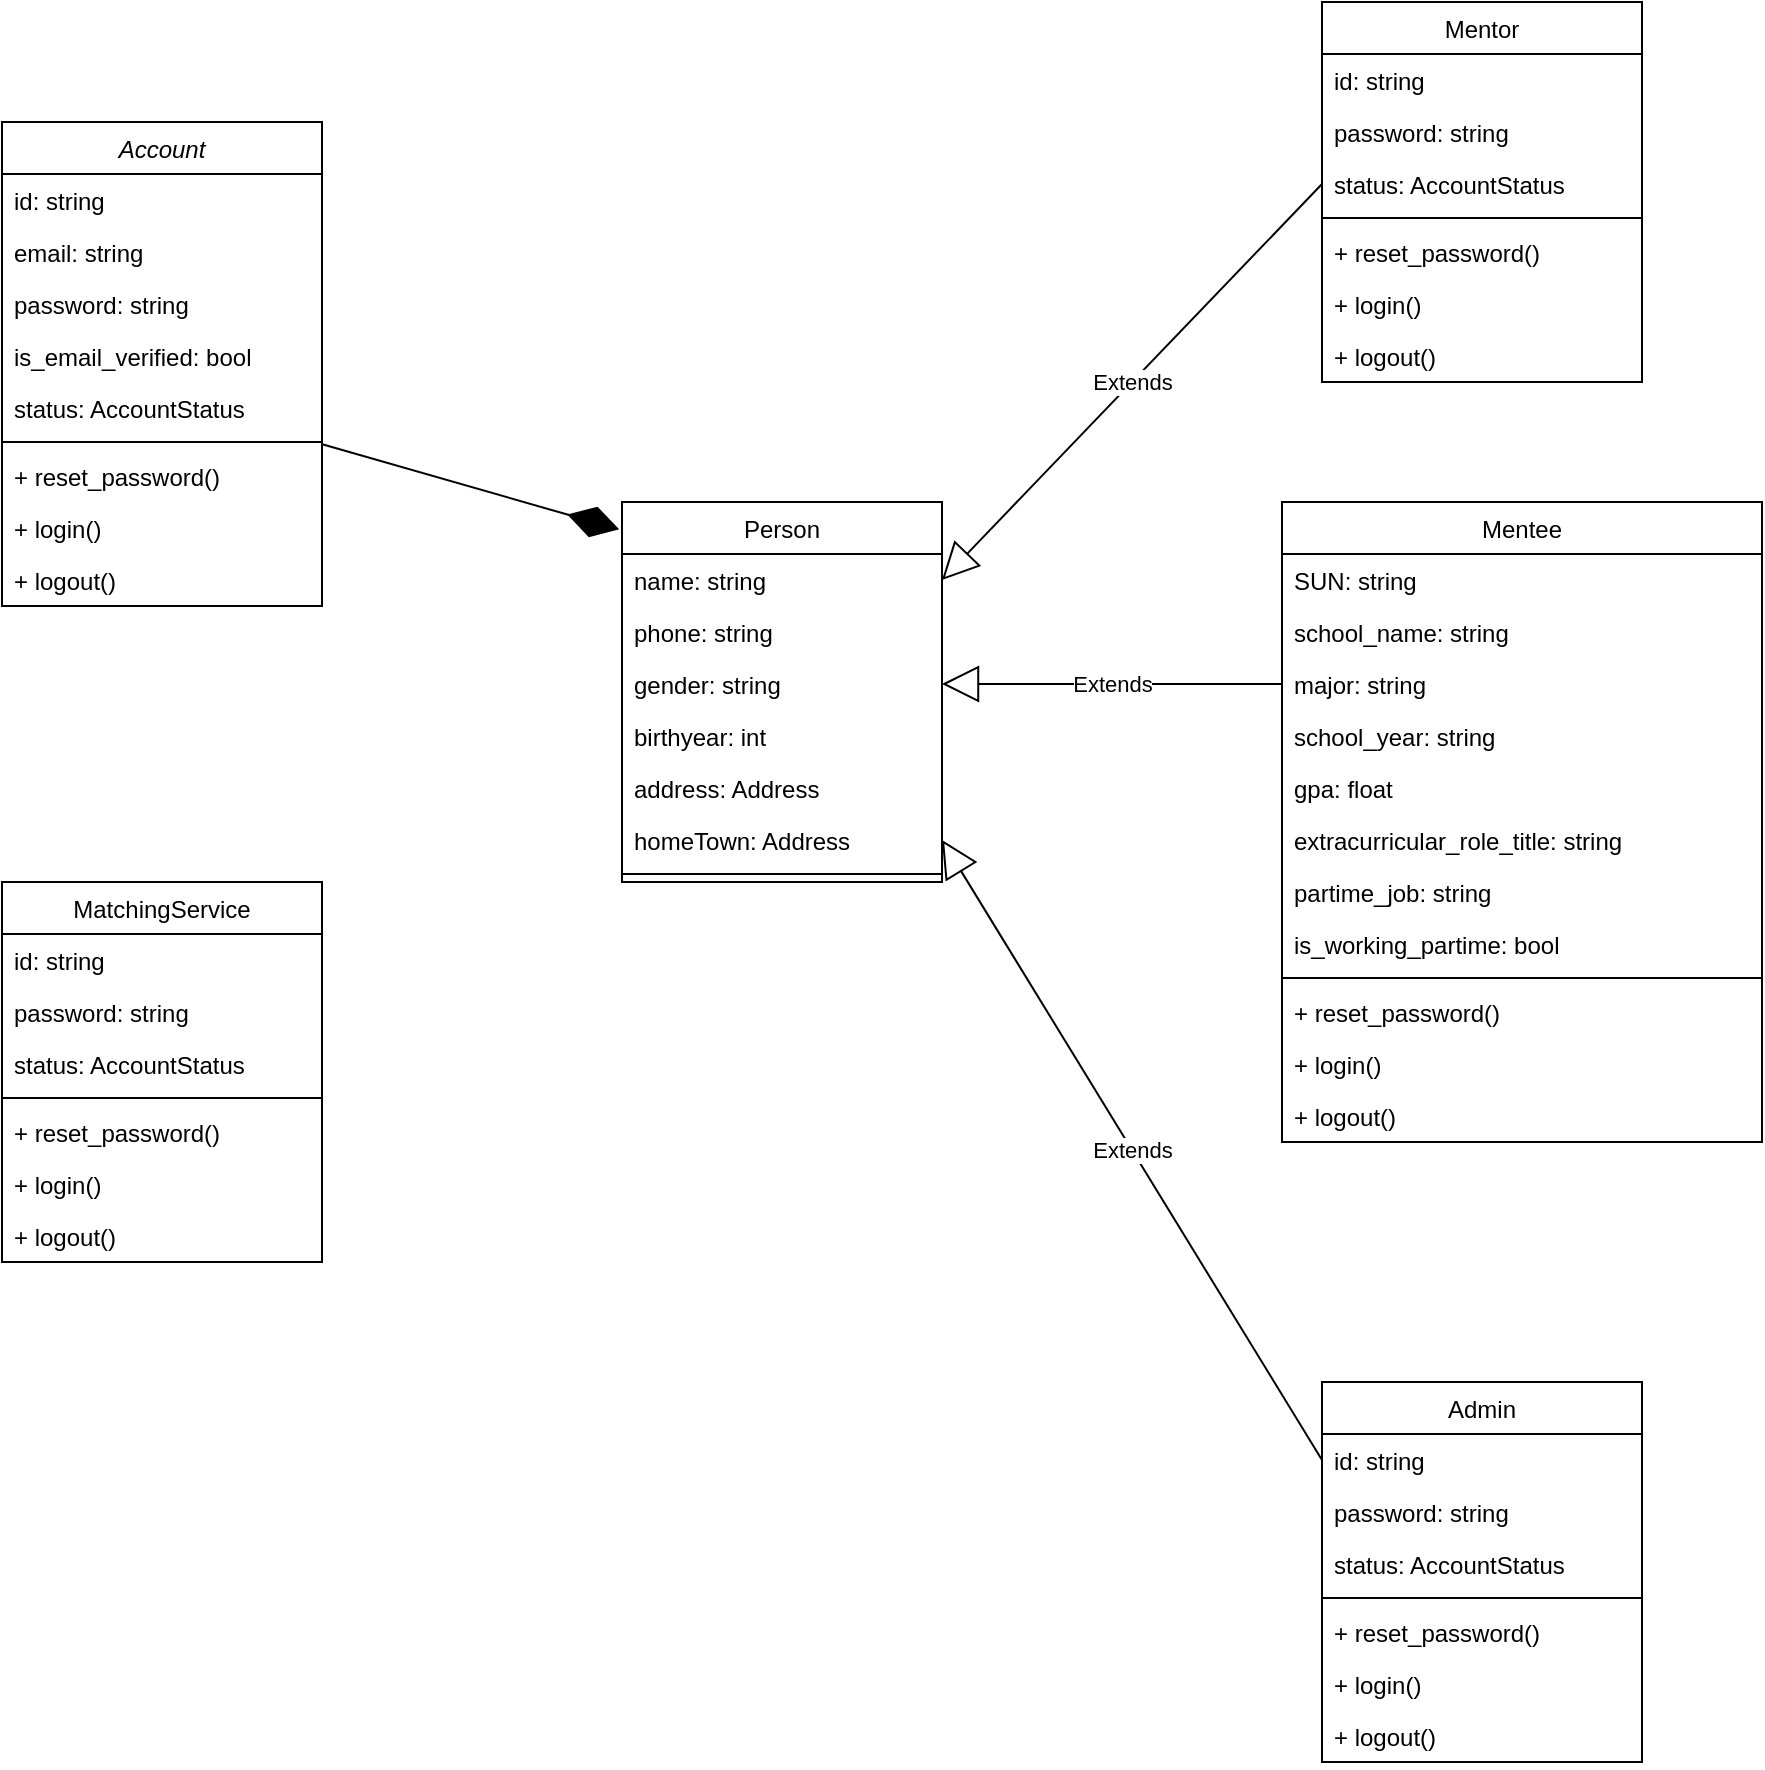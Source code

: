 <mxfile version="26.0.8">
  <diagram id="C5RBs43oDa-KdzZeNtuy" name="Page-1">
    <mxGraphModel dx="2117" dy="662" grid="1" gridSize="10" guides="1" tooltips="1" connect="1" arrows="1" fold="1" page="1" pageScale="1" pageWidth="827" pageHeight="1169" math="0" shadow="0">
      <root>
        <mxCell id="WIyWlLk6GJQsqaUBKTNV-0" />
        <mxCell id="WIyWlLk6GJQsqaUBKTNV-1" parent="WIyWlLk6GJQsqaUBKTNV-0" />
        <mxCell id="zkfFHV4jXpPFQw0GAbJ--0" value="Account" style="swimlane;fontStyle=2;align=center;verticalAlign=top;childLayout=stackLayout;horizontal=1;startSize=26;horizontalStack=0;resizeParent=1;resizeLast=0;collapsible=1;marginBottom=0;rounded=0;shadow=0;strokeWidth=1;" parent="WIyWlLk6GJQsqaUBKTNV-1" vertex="1">
          <mxGeometry x="-420" y="80" width="160" height="242" as="geometry">
            <mxRectangle x="230" y="140" width="160" height="26" as="alternateBounds" />
          </mxGeometry>
        </mxCell>
        <mxCell id="zkfFHV4jXpPFQw0GAbJ--1" value="id: string" style="text;align=left;verticalAlign=top;spacingLeft=4;spacingRight=4;overflow=hidden;rotatable=0;points=[[0,0.5],[1,0.5]];portConstraint=eastwest;" parent="zkfFHV4jXpPFQw0GAbJ--0" vertex="1">
          <mxGeometry y="26" width="160" height="26" as="geometry" />
        </mxCell>
        <mxCell id="LLygvno9lQtQrN28Qpoy-91" value="email: string" style="text;align=left;verticalAlign=top;spacingLeft=4;spacingRight=4;overflow=hidden;rotatable=0;points=[[0,0.5],[1,0.5]];portConstraint=eastwest;" vertex="1" parent="zkfFHV4jXpPFQw0GAbJ--0">
          <mxGeometry y="52" width="160" height="26" as="geometry" />
        </mxCell>
        <mxCell id="zkfFHV4jXpPFQw0GAbJ--2" value="password: string    " style="text;align=left;verticalAlign=top;spacingLeft=4;spacingRight=4;overflow=hidden;rotatable=0;points=[[0,0.5],[1,0.5]];portConstraint=eastwest;rounded=0;shadow=0;html=0;" parent="zkfFHV4jXpPFQw0GAbJ--0" vertex="1">
          <mxGeometry y="78" width="160" height="26" as="geometry" />
        </mxCell>
        <mxCell id="LLygvno9lQtQrN28Qpoy-101" value="is_email_verified: bool" style="text;align=left;verticalAlign=top;spacingLeft=4;spacingRight=4;overflow=hidden;rotatable=0;points=[[0,0.5],[1,0.5]];portConstraint=eastwest;rounded=0;shadow=0;html=0;" vertex="1" parent="zkfFHV4jXpPFQw0GAbJ--0">
          <mxGeometry y="104" width="160" height="26" as="geometry" />
        </mxCell>
        <mxCell id="zkfFHV4jXpPFQw0GAbJ--3" value="status: AccountStatus" style="text;align=left;verticalAlign=top;spacingLeft=4;spacingRight=4;overflow=hidden;rotatable=0;points=[[0,0.5],[1,0.5]];portConstraint=eastwest;rounded=0;shadow=0;html=0;" parent="zkfFHV4jXpPFQw0GAbJ--0" vertex="1">
          <mxGeometry y="130" width="160" height="26" as="geometry" />
        </mxCell>
        <mxCell id="zkfFHV4jXpPFQw0GAbJ--4" value="" style="line;html=1;strokeWidth=1;align=left;verticalAlign=middle;spacingTop=-1;spacingLeft=3;spacingRight=3;rotatable=0;labelPosition=right;points=[];portConstraint=eastwest;" parent="zkfFHV4jXpPFQw0GAbJ--0" vertex="1">
          <mxGeometry y="156" width="160" height="8" as="geometry" />
        </mxCell>
        <mxCell id="zkfFHV4jXpPFQw0GAbJ--5" value="+ reset_password()&#xa;" style="text;align=left;verticalAlign=top;spacingLeft=4;spacingRight=4;overflow=hidden;rotatable=0;points=[[0,0.5],[1,0.5]];portConstraint=eastwest;" parent="zkfFHV4jXpPFQw0GAbJ--0" vertex="1">
          <mxGeometry y="164" width="160" height="26" as="geometry" />
        </mxCell>
        <mxCell id="LLygvno9lQtQrN28Qpoy-14" value="+ login()" style="text;align=left;verticalAlign=top;spacingLeft=4;spacingRight=4;overflow=hidden;rotatable=0;points=[[0,0.5],[1,0.5]];portConstraint=eastwest;" vertex="1" parent="zkfFHV4jXpPFQw0GAbJ--0">
          <mxGeometry y="190" width="160" height="26" as="geometry" />
        </mxCell>
        <mxCell id="LLygvno9lQtQrN28Qpoy-15" value="+ logout()" style="text;align=left;verticalAlign=top;spacingLeft=4;spacingRight=4;overflow=hidden;rotatable=0;points=[[0,0.5],[1,0.5]];portConstraint=eastwest;" vertex="1" parent="zkfFHV4jXpPFQw0GAbJ--0">
          <mxGeometry y="216" width="160" height="26" as="geometry" />
        </mxCell>
        <mxCell id="LLygvno9lQtQrN28Qpoy-17" value="Person" style="swimlane;fontStyle=0;align=center;verticalAlign=top;childLayout=stackLayout;horizontal=1;startSize=26;horizontalStack=0;resizeParent=1;resizeLast=0;collapsible=1;marginBottom=0;rounded=0;shadow=0;strokeWidth=1;" vertex="1" parent="WIyWlLk6GJQsqaUBKTNV-1">
          <mxGeometry x="-110" y="270" width="160" height="190" as="geometry">
            <mxRectangle x="230" y="140" width="160" height="26" as="alternateBounds" />
          </mxGeometry>
        </mxCell>
        <mxCell id="LLygvno9lQtQrN28Qpoy-19" value="name: string" style="text;align=left;verticalAlign=top;spacingLeft=4;spacingRight=4;overflow=hidden;rotatable=0;points=[[0,0.5],[1,0.5]];portConstraint=eastwest;rounded=0;shadow=0;html=0;" vertex="1" parent="LLygvno9lQtQrN28Qpoy-17">
          <mxGeometry y="26" width="160" height="26" as="geometry" />
        </mxCell>
        <mxCell id="LLygvno9lQtQrN28Qpoy-123" value="phone: string" style="text;align=left;verticalAlign=top;spacingLeft=4;spacingRight=4;overflow=hidden;rotatable=0;points=[[0,0.5],[1,0.5]];portConstraint=eastwest;rounded=0;shadow=0;html=0;" vertex="1" parent="LLygvno9lQtQrN28Qpoy-17">
          <mxGeometry y="52" width="160" height="26" as="geometry" />
        </mxCell>
        <mxCell id="LLygvno9lQtQrN28Qpoy-126" value="gender: string" style="text;align=left;verticalAlign=top;spacingLeft=4;spacingRight=4;overflow=hidden;rotatable=0;points=[[0,0.5],[1,0.5]];portConstraint=eastwest;rounded=0;shadow=0;html=0;" vertex="1" parent="LLygvno9lQtQrN28Qpoy-17">
          <mxGeometry y="78" width="160" height="26" as="geometry" />
        </mxCell>
        <mxCell id="LLygvno9lQtQrN28Qpoy-127" value="birthyear: int" style="text;align=left;verticalAlign=top;spacingLeft=4;spacingRight=4;overflow=hidden;rotatable=0;points=[[0,0.5],[1,0.5]];portConstraint=eastwest;rounded=0;shadow=0;html=0;" vertex="1" parent="LLygvno9lQtQrN28Qpoy-17">
          <mxGeometry y="104" width="160" height="26" as="geometry" />
        </mxCell>
        <mxCell id="LLygvno9lQtQrN28Qpoy-122" value="address: Address" style="text;align=left;verticalAlign=top;spacingLeft=4;spacingRight=4;overflow=hidden;rotatable=0;points=[[0,0.5],[1,0.5]];portConstraint=eastwest;rounded=0;shadow=0;html=0;" vertex="1" parent="LLygvno9lQtQrN28Qpoy-17">
          <mxGeometry y="130" width="160" height="26" as="geometry" />
        </mxCell>
        <mxCell id="LLygvno9lQtQrN28Qpoy-128" value="homeTown: Address" style="text;align=left;verticalAlign=top;spacingLeft=4;spacingRight=4;overflow=hidden;rotatable=0;points=[[0,0.5],[1,0.5]];portConstraint=eastwest;rounded=0;shadow=0;html=0;" vertex="1" parent="LLygvno9lQtQrN28Qpoy-17">
          <mxGeometry y="156" width="160" height="26" as="geometry" />
        </mxCell>
        <mxCell id="LLygvno9lQtQrN28Qpoy-21" value="" style="line;html=1;strokeWidth=1;align=left;verticalAlign=middle;spacingTop=-1;spacingLeft=3;spacingRight=3;rotatable=0;labelPosition=right;points=[];portConstraint=eastwest;" vertex="1" parent="LLygvno9lQtQrN28Qpoy-17">
          <mxGeometry y="182" width="160" height="8" as="geometry" />
        </mxCell>
        <mxCell id="LLygvno9lQtQrN28Qpoy-26" value="" style="endArrow=diamondThin;endFill=1;endSize=24;html=1;rounded=0;exitX=0.998;exitY=-0.115;exitDx=0;exitDy=0;exitPerimeter=0;entryX=-0.009;entryY=0.072;entryDx=0;entryDy=0;entryPerimeter=0;" edge="1" parent="WIyWlLk6GJQsqaUBKTNV-1" source="zkfFHV4jXpPFQw0GAbJ--5" target="LLygvno9lQtQrN28Qpoy-17">
          <mxGeometry width="160" relative="1" as="geometry">
            <mxPoint x="220" y="350" as="sourcePoint" />
            <mxPoint x="380" y="350" as="targetPoint" />
          </mxGeometry>
        </mxCell>
        <mxCell id="LLygvno9lQtQrN28Qpoy-27" value="Mentor" style="swimlane;fontStyle=0;align=center;verticalAlign=top;childLayout=stackLayout;horizontal=1;startSize=26;horizontalStack=0;resizeParent=1;resizeLast=0;collapsible=1;marginBottom=0;rounded=0;shadow=0;strokeWidth=1;" vertex="1" parent="WIyWlLk6GJQsqaUBKTNV-1">
          <mxGeometry x="240" y="20" width="160" height="190" as="geometry">
            <mxRectangle x="230" y="140" width="160" height="26" as="alternateBounds" />
          </mxGeometry>
        </mxCell>
        <mxCell id="LLygvno9lQtQrN28Qpoy-28" value="id: string" style="text;align=left;verticalAlign=top;spacingLeft=4;spacingRight=4;overflow=hidden;rotatable=0;points=[[0,0.5],[1,0.5]];portConstraint=eastwest;" vertex="1" parent="LLygvno9lQtQrN28Qpoy-27">
          <mxGeometry y="26" width="160" height="26" as="geometry" />
        </mxCell>
        <mxCell id="LLygvno9lQtQrN28Qpoy-29" value="password: string    " style="text;align=left;verticalAlign=top;spacingLeft=4;spacingRight=4;overflow=hidden;rotatable=0;points=[[0,0.5],[1,0.5]];portConstraint=eastwest;rounded=0;shadow=0;html=0;" vertex="1" parent="LLygvno9lQtQrN28Qpoy-27">
          <mxGeometry y="52" width="160" height="26" as="geometry" />
        </mxCell>
        <mxCell id="LLygvno9lQtQrN28Qpoy-30" value="status: AccountStatus" style="text;align=left;verticalAlign=top;spacingLeft=4;spacingRight=4;overflow=hidden;rotatable=0;points=[[0,0.5],[1,0.5]];portConstraint=eastwest;rounded=0;shadow=0;html=0;" vertex="1" parent="LLygvno9lQtQrN28Qpoy-27">
          <mxGeometry y="78" width="160" height="26" as="geometry" />
        </mxCell>
        <mxCell id="LLygvno9lQtQrN28Qpoy-31" value="" style="line;html=1;strokeWidth=1;align=left;verticalAlign=middle;spacingTop=-1;spacingLeft=3;spacingRight=3;rotatable=0;labelPosition=right;points=[];portConstraint=eastwest;" vertex="1" parent="LLygvno9lQtQrN28Qpoy-27">
          <mxGeometry y="104" width="160" height="8" as="geometry" />
        </mxCell>
        <mxCell id="LLygvno9lQtQrN28Qpoy-32" value="+ reset_password()&#xa;" style="text;align=left;verticalAlign=top;spacingLeft=4;spacingRight=4;overflow=hidden;rotatable=0;points=[[0,0.5],[1,0.5]];portConstraint=eastwest;" vertex="1" parent="LLygvno9lQtQrN28Qpoy-27">
          <mxGeometry y="112" width="160" height="26" as="geometry" />
        </mxCell>
        <mxCell id="LLygvno9lQtQrN28Qpoy-33" value="+ login()" style="text;align=left;verticalAlign=top;spacingLeft=4;spacingRight=4;overflow=hidden;rotatable=0;points=[[0,0.5],[1,0.5]];portConstraint=eastwest;" vertex="1" parent="LLygvno9lQtQrN28Qpoy-27">
          <mxGeometry y="138" width="160" height="26" as="geometry" />
        </mxCell>
        <mxCell id="LLygvno9lQtQrN28Qpoy-34" value="+ logout()" style="text;align=left;verticalAlign=top;spacingLeft=4;spacingRight=4;overflow=hidden;rotatable=0;points=[[0,0.5],[1,0.5]];portConstraint=eastwest;" vertex="1" parent="LLygvno9lQtQrN28Qpoy-27">
          <mxGeometry y="164" width="160" height="26" as="geometry" />
        </mxCell>
        <mxCell id="LLygvno9lQtQrN28Qpoy-35" value="Mentee" style="swimlane;fontStyle=0;align=center;verticalAlign=top;childLayout=stackLayout;horizontal=1;startSize=26;horizontalStack=0;resizeParent=1;resizeLast=0;collapsible=1;marginBottom=0;rounded=0;shadow=0;strokeWidth=1;" vertex="1" parent="WIyWlLk6GJQsqaUBKTNV-1">
          <mxGeometry x="220" y="270" width="240" height="320" as="geometry">
            <mxRectangle x="230" y="140" width="160" height="26" as="alternateBounds" />
          </mxGeometry>
        </mxCell>
        <mxCell id="LLygvno9lQtQrN28Qpoy-36" value="SUN: string" style="text;align=left;verticalAlign=top;spacingLeft=4;spacingRight=4;overflow=hidden;rotatable=0;points=[[0,0.5],[1,0.5]];portConstraint=eastwest;" vertex="1" parent="LLygvno9lQtQrN28Qpoy-35">
          <mxGeometry y="26" width="240" height="26" as="geometry" />
        </mxCell>
        <mxCell id="LLygvno9lQtQrN28Qpoy-37" value="school_name: string" style="text;align=left;verticalAlign=top;spacingLeft=4;spacingRight=4;overflow=hidden;rotatable=0;points=[[0,0.5],[1,0.5]];portConstraint=eastwest;rounded=0;shadow=0;html=0;" vertex="1" parent="LLygvno9lQtQrN28Qpoy-35">
          <mxGeometry y="52" width="240" height="26" as="geometry" />
        </mxCell>
        <mxCell id="LLygvno9lQtQrN28Qpoy-38" value="major: string" style="text;align=left;verticalAlign=top;spacingLeft=4;spacingRight=4;overflow=hidden;rotatable=0;points=[[0,0.5],[1,0.5]];portConstraint=eastwest;rounded=0;shadow=0;html=0;" vertex="1" parent="LLygvno9lQtQrN28Qpoy-35">
          <mxGeometry y="78" width="240" height="26" as="geometry" />
        </mxCell>
        <mxCell id="LLygvno9lQtQrN28Qpoy-158" value="school_year: string" style="text;align=left;verticalAlign=top;spacingLeft=4;spacingRight=4;overflow=hidden;rotatable=0;points=[[0,0.5],[1,0.5]];portConstraint=eastwest;rounded=0;shadow=0;html=0;" vertex="1" parent="LLygvno9lQtQrN28Qpoy-35">
          <mxGeometry y="104" width="240" height="26" as="geometry" />
        </mxCell>
        <mxCell id="LLygvno9lQtQrN28Qpoy-159" value="gpa: float " style="text;align=left;verticalAlign=top;spacingLeft=4;spacingRight=4;overflow=hidden;rotatable=0;points=[[0,0.5],[1,0.5]];portConstraint=eastwest;rounded=0;shadow=0;html=0;" vertex="1" parent="LLygvno9lQtQrN28Qpoy-35">
          <mxGeometry y="130" width="240" height="26" as="geometry" />
        </mxCell>
        <mxCell id="LLygvno9lQtQrN28Qpoy-160" value="extracurricular_role_title: string" style="text;align=left;verticalAlign=top;spacingLeft=4;spacingRight=4;overflow=hidden;rotatable=0;points=[[0,0.5],[1,0.5]];portConstraint=eastwest;rounded=0;shadow=0;html=0;" vertex="1" parent="LLygvno9lQtQrN28Qpoy-35">
          <mxGeometry y="156" width="240" height="26" as="geometry" />
        </mxCell>
        <mxCell id="LLygvno9lQtQrN28Qpoy-161" value="partime_job: string" style="text;align=left;verticalAlign=top;spacingLeft=4;spacingRight=4;overflow=hidden;rotatable=0;points=[[0,0.5],[1,0.5]];portConstraint=eastwest;rounded=0;shadow=0;html=0;" vertex="1" parent="LLygvno9lQtQrN28Qpoy-35">
          <mxGeometry y="182" width="240" height="26" as="geometry" />
        </mxCell>
        <mxCell id="LLygvno9lQtQrN28Qpoy-162" value="is_working_partime: bool" style="text;align=left;verticalAlign=top;spacingLeft=4;spacingRight=4;overflow=hidden;rotatable=0;points=[[0,0.5],[1,0.5]];portConstraint=eastwest;rounded=0;shadow=0;html=0;" vertex="1" parent="LLygvno9lQtQrN28Qpoy-35">
          <mxGeometry y="208" width="240" height="26" as="geometry" />
        </mxCell>
        <mxCell id="LLygvno9lQtQrN28Qpoy-39" value="" style="line;html=1;strokeWidth=1;align=left;verticalAlign=middle;spacingTop=-1;spacingLeft=3;spacingRight=3;rotatable=0;labelPosition=right;points=[];portConstraint=eastwest;" vertex="1" parent="LLygvno9lQtQrN28Qpoy-35">
          <mxGeometry y="234" width="240" height="8" as="geometry" />
        </mxCell>
        <mxCell id="LLygvno9lQtQrN28Qpoy-40" value="+ reset_password()&#xa;" style="text;align=left;verticalAlign=top;spacingLeft=4;spacingRight=4;overflow=hidden;rotatable=0;points=[[0,0.5],[1,0.5]];portConstraint=eastwest;" vertex="1" parent="LLygvno9lQtQrN28Qpoy-35">
          <mxGeometry y="242" width="240" height="26" as="geometry" />
        </mxCell>
        <mxCell id="LLygvno9lQtQrN28Qpoy-41" value="+ login()" style="text;align=left;verticalAlign=top;spacingLeft=4;spacingRight=4;overflow=hidden;rotatable=0;points=[[0,0.5],[1,0.5]];portConstraint=eastwest;" vertex="1" parent="LLygvno9lQtQrN28Qpoy-35">
          <mxGeometry y="268" width="240" height="26" as="geometry" />
        </mxCell>
        <mxCell id="LLygvno9lQtQrN28Qpoy-42" value="+ logout()" style="text;align=left;verticalAlign=top;spacingLeft=4;spacingRight=4;overflow=hidden;rotatable=0;points=[[0,0.5],[1,0.5]];portConstraint=eastwest;" vertex="1" parent="LLygvno9lQtQrN28Qpoy-35">
          <mxGeometry y="294" width="240" height="26" as="geometry" />
        </mxCell>
        <mxCell id="LLygvno9lQtQrN28Qpoy-43" value="Admin" style="swimlane;fontStyle=0;align=center;verticalAlign=top;childLayout=stackLayout;horizontal=1;startSize=26;horizontalStack=0;resizeParent=1;resizeLast=0;collapsible=1;marginBottom=0;rounded=0;shadow=0;strokeWidth=1;" vertex="1" parent="WIyWlLk6GJQsqaUBKTNV-1">
          <mxGeometry x="240" y="710" width="160" height="190" as="geometry">
            <mxRectangle x="230" y="140" width="160" height="26" as="alternateBounds" />
          </mxGeometry>
        </mxCell>
        <mxCell id="LLygvno9lQtQrN28Qpoy-44" value="id: string" style="text;align=left;verticalAlign=top;spacingLeft=4;spacingRight=4;overflow=hidden;rotatable=0;points=[[0,0.5],[1,0.5]];portConstraint=eastwest;" vertex="1" parent="LLygvno9lQtQrN28Qpoy-43">
          <mxGeometry y="26" width="160" height="26" as="geometry" />
        </mxCell>
        <mxCell id="LLygvno9lQtQrN28Qpoy-45" value="password: string    " style="text;align=left;verticalAlign=top;spacingLeft=4;spacingRight=4;overflow=hidden;rotatable=0;points=[[0,0.5],[1,0.5]];portConstraint=eastwest;rounded=0;shadow=0;html=0;" vertex="1" parent="LLygvno9lQtQrN28Qpoy-43">
          <mxGeometry y="52" width="160" height="26" as="geometry" />
        </mxCell>
        <mxCell id="LLygvno9lQtQrN28Qpoy-46" value="status: AccountStatus" style="text;align=left;verticalAlign=top;spacingLeft=4;spacingRight=4;overflow=hidden;rotatable=0;points=[[0,0.5],[1,0.5]];portConstraint=eastwest;rounded=0;shadow=0;html=0;" vertex="1" parent="LLygvno9lQtQrN28Qpoy-43">
          <mxGeometry y="78" width="160" height="26" as="geometry" />
        </mxCell>
        <mxCell id="LLygvno9lQtQrN28Qpoy-47" value="" style="line;html=1;strokeWidth=1;align=left;verticalAlign=middle;spacingTop=-1;spacingLeft=3;spacingRight=3;rotatable=0;labelPosition=right;points=[];portConstraint=eastwest;" vertex="1" parent="LLygvno9lQtQrN28Qpoy-43">
          <mxGeometry y="104" width="160" height="8" as="geometry" />
        </mxCell>
        <mxCell id="LLygvno9lQtQrN28Qpoy-48" value="+ reset_password()&#xa;" style="text;align=left;verticalAlign=top;spacingLeft=4;spacingRight=4;overflow=hidden;rotatable=0;points=[[0,0.5],[1,0.5]];portConstraint=eastwest;" vertex="1" parent="LLygvno9lQtQrN28Qpoy-43">
          <mxGeometry y="112" width="160" height="26" as="geometry" />
        </mxCell>
        <mxCell id="LLygvno9lQtQrN28Qpoy-49" value="+ login()" style="text;align=left;verticalAlign=top;spacingLeft=4;spacingRight=4;overflow=hidden;rotatable=0;points=[[0,0.5],[1,0.5]];portConstraint=eastwest;" vertex="1" parent="LLygvno9lQtQrN28Qpoy-43">
          <mxGeometry y="138" width="160" height="26" as="geometry" />
        </mxCell>
        <mxCell id="LLygvno9lQtQrN28Qpoy-50" value="+ logout()" style="text;align=left;verticalAlign=top;spacingLeft=4;spacingRight=4;overflow=hidden;rotatable=0;points=[[0,0.5],[1,0.5]];portConstraint=eastwest;" vertex="1" parent="LLygvno9lQtQrN28Qpoy-43">
          <mxGeometry y="164" width="160" height="26" as="geometry" />
        </mxCell>
        <mxCell id="LLygvno9lQtQrN28Qpoy-52" value="Extends" style="endArrow=block;endSize=16;endFill=0;html=1;rounded=0;exitX=0;exitY=0.5;exitDx=0;exitDy=0;entryX=1;entryY=0.5;entryDx=0;entryDy=0;" edge="1" parent="WIyWlLk6GJQsqaUBKTNV-1" source="LLygvno9lQtQrN28Qpoy-30">
          <mxGeometry width="160" relative="1" as="geometry">
            <mxPoint x="350" y="540" as="sourcePoint" />
            <mxPoint x="50" y="309" as="targetPoint" />
          </mxGeometry>
        </mxCell>
        <mxCell id="LLygvno9lQtQrN28Qpoy-87" value="Extends" style="endArrow=block;endSize=16;endFill=0;html=1;rounded=0;entryX=1;entryY=0.5;entryDx=0;entryDy=0;exitX=0;exitY=0.5;exitDx=0;exitDy=0;" edge="1" parent="WIyWlLk6GJQsqaUBKTNV-1" source="LLygvno9lQtQrN28Qpoy-44" target="LLygvno9lQtQrN28Qpoy-128">
          <mxGeometry width="160" relative="1" as="geometry">
            <mxPoint x="250" y="331" as="sourcePoint" />
            <mxPoint x="50" y="335" as="targetPoint" />
          </mxGeometry>
        </mxCell>
        <mxCell id="LLygvno9lQtQrN28Qpoy-134" value="MatchingService" style="swimlane;fontStyle=0;align=center;verticalAlign=top;childLayout=stackLayout;horizontal=1;startSize=26;horizontalStack=0;resizeParent=1;resizeLast=0;collapsible=1;marginBottom=0;rounded=0;shadow=0;strokeWidth=1;" vertex="1" parent="WIyWlLk6GJQsqaUBKTNV-1">
          <mxGeometry x="-420" y="460" width="160" height="190" as="geometry">
            <mxRectangle x="230" y="140" width="160" height="26" as="alternateBounds" />
          </mxGeometry>
        </mxCell>
        <mxCell id="LLygvno9lQtQrN28Qpoy-135" value="id: string" style="text;align=left;verticalAlign=top;spacingLeft=4;spacingRight=4;overflow=hidden;rotatable=0;points=[[0,0.5],[1,0.5]];portConstraint=eastwest;" vertex="1" parent="LLygvno9lQtQrN28Qpoy-134">
          <mxGeometry y="26" width="160" height="26" as="geometry" />
        </mxCell>
        <mxCell id="LLygvno9lQtQrN28Qpoy-136" value="password: string    " style="text;align=left;verticalAlign=top;spacingLeft=4;spacingRight=4;overflow=hidden;rotatable=0;points=[[0,0.5],[1,0.5]];portConstraint=eastwest;rounded=0;shadow=0;html=0;" vertex="1" parent="LLygvno9lQtQrN28Qpoy-134">
          <mxGeometry y="52" width="160" height="26" as="geometry" />
        </mxCell>
        <mxCell id="LLygvno9lQtQrN28Qpoy-137" value="status: AccountStatus" style="text;align=left;verticalAlign=top;spacingLeft=4;spacingRight=4;overflow=hidden;rotatable=0;points=[[0,0.5],[1,0.5]];portConstraint=eastwest;rounded=0;shadow=0;html=0;" vertex="1" parent="LLygvno9lQtQrN28Qpoy-134">
          <mxGeometry y="78" width="160" height="26" as="geometry" />
        </mxCell>
        <mxCell id="LLygvno9lQtQrN28Qpoy-138" value="" style="line;html=1;strokeWidth=1;align=left;verticalAlign=middle;spacingTop=-1;spacingLeft=3;spacingRight=3;rotatable=0;labelPosition=right;points=[];portConstraint=eastwest;" vertex="1" parent="LLygvno9lQtQrN28Qpoy-134">
          <mxGeometry y="104" width="160" height="8" as="geometry" />
        </mxCell>
        <mxCell id="LLygvno9lQtQrN28Qpoy-139" value="+ reset_password()&#xa;" style="text;align=left;verticalAlign=top;spacingLeft=4;spacingRight=4;overflow=hidden;rotatable=0;points=[[0,0.5],[1,0.5]];portConstraint=eastwest;" vertex="1" parent="LLygvno9lQtQrN28Qpoy-134">
          <mxGeometry y="112" width="160" height="26" as="geometry" />
        </mxCell>
        <mxCell id="LLygvno9lQtQrN28Qpoy-140" value="+ login()" style="text;align=left;verticalAlign=top;spacingLeft=4;spacingRight=4;overflow=hidden;rotatable=0;points=[[0,0.5],[1,0.5]];portConstraint=eastwest;" vertex="1" parent="LLygvno9lQtQrN28Qpoy-134">
          <mxGeometry y="138" width="160" height="26" as="geometry" />
        </mxCell>
        <mxCell id="LLygvno9lQtQrN28Qpoy-141" value="+ logout()" style="text;align=left;verticalAlign=top;spacingLeft=4;spacingRight=4;overflow=hidden;rotatable=0;points=[[0,0.5],[1,0.5]];portConstraint=eastwest;" vertex="1" parent="LLygvno9lQtQrN28Qpoy-134">
          <mxGeometry y="164" width="160" height="26" as="geometry" />
        </mxCell>
        <mxCell id="LLygvno9lQtQrN28Qpoy-147" value="Extends" style="endArrow=block;endSize=16;endFill=0;html=1;rounded=0;entryX=1;entryY=0.5;entryDx=0;entryDy=0;exitX=0;exitY=0.5;exitDx=0;exitDy=0;" edge="1" parent="WIyWlLk6GJQsqaUBKTNV-1" source="LLygvno9lQtQrN28Qpoy-38" target="LLygvno9lQtQrN28Qpoy-126">
          <mxGeometry width="160" relative="1" as="geometry">
            <mxPoint x="250" y="499" as="sourcePoint" />
            <mxPoint x="60" y="449" as="targetPoint" />
          </mxGeometry>
        </mxCell>
      </root>
    </mxGraphModel>
  </diagram>
</mxfile>
